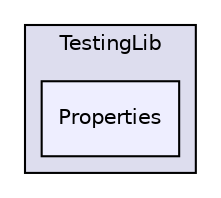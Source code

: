 digraph "Properties" {
  compound=true
  node [ fontsize="10", fontname="Helvetica"];
  edge [ labelfontsize="10", labelfontname="Helvetica"];
  subgraph clusterdir_ce3b594d4a75f6b42a2b2a0c64654e1a {
    graph [ bgcolor="#ddddee", pencolor="black", label="TestingLib" fontname="Helvetica", fontsize="10", URL="dir_ce3b594d4a75f6b42a2b2a0c64654e1a.html"]
  dir_24a18558687b9866b33e5c36ca4ed1f9 [shape=box, label="Properties", style="filled", fillcolor="#eeeeff", pencolor="black", URL="dir_24a18558687b9866b33e5c36ca4ed1f9.html"];
  }
}
